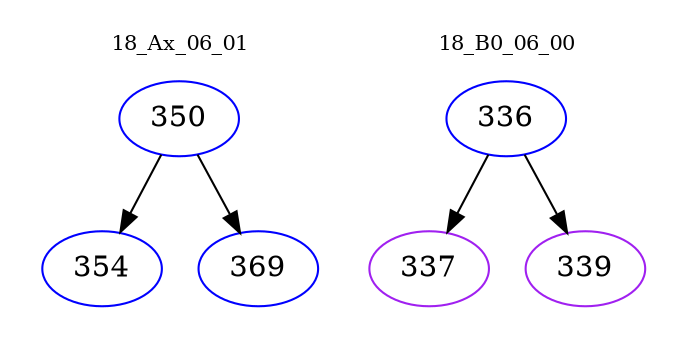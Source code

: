 digraph{
subgraph cluster_0 {
color = white
label = "18_Ax_06_01";
fontsize=10;
T0_350 [label="350", color="blue"]
T0_350 -> T0_354 [color="black"]
T0_354 [label="354", color="blue"]
T0_350 -> T0_369 [color="black"]
T0_369 [label="369", color="blue"]
}
subgraph cluster_1 {
color = white
label = "18_B0_06_00";
fontsize=10;
T1_336 [label="336", color="blue"]
T1_336 -> T1_337 [color="black"]
T1_337 [label="337", color="purple"]
T1_336 -> T1_339 [color="black"]
T1_339 [label="339", color="purple"]
}
}

